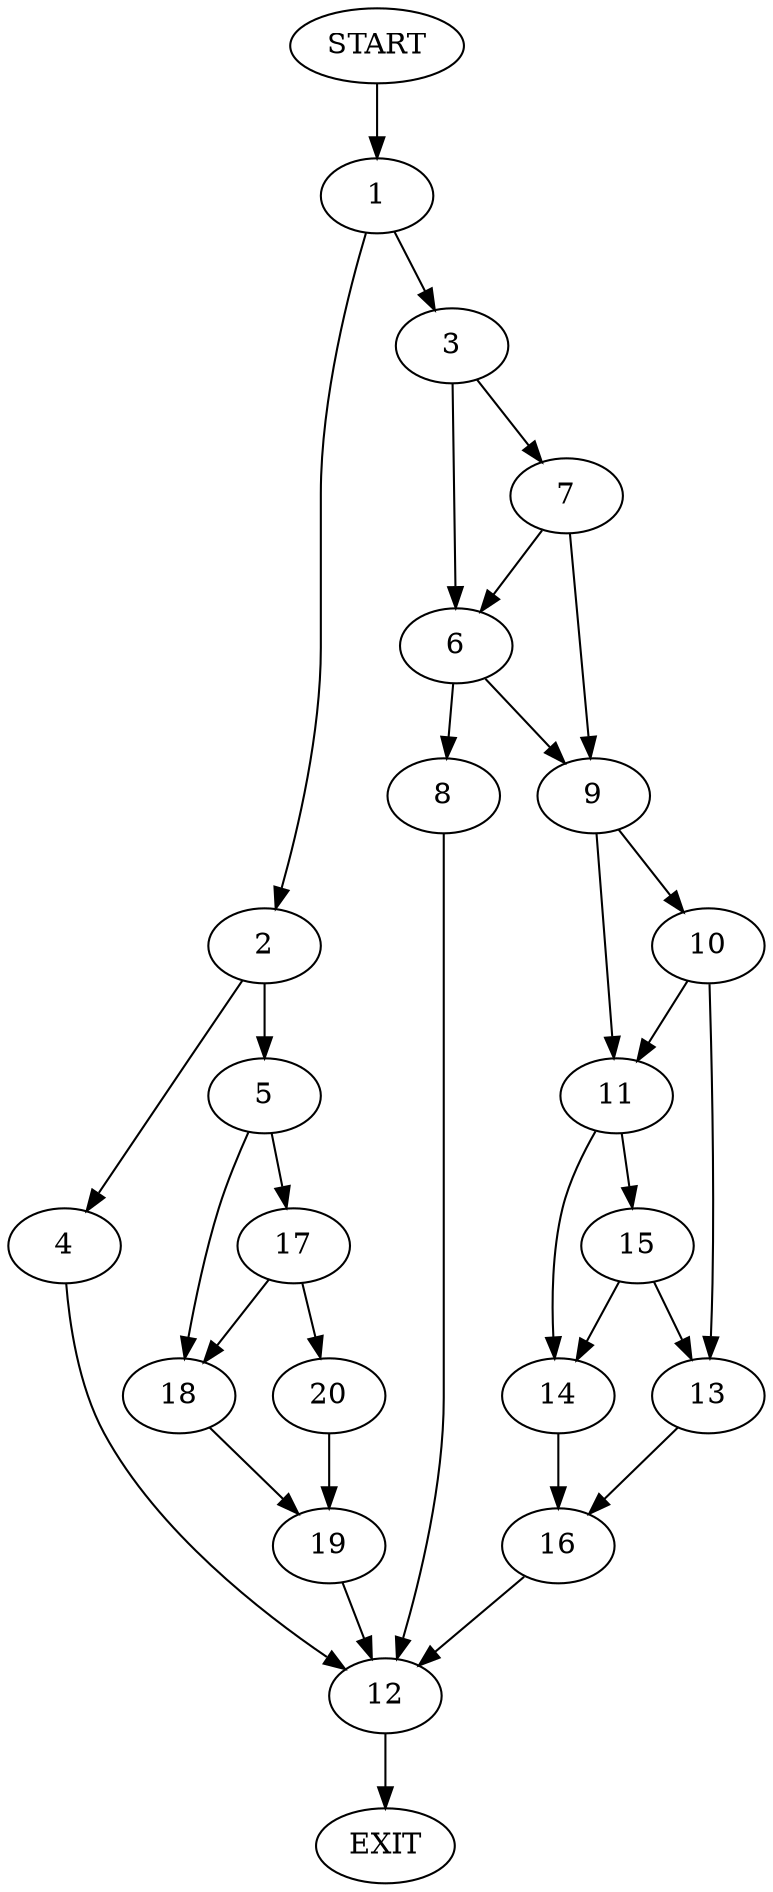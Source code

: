 digraph {
0 [label="START"];
1;
2;
3;
4;
5;
6;
7;
8;
9;
10;
11;
12;
13;
14;
15;
16;
17;
18;
19;
20;
21 [label="EXIT"];
0 -> 1;
1 -> 2;
1 -> 3;
2 -> 4;
2 -> 5;
3 -> 6;
3 -> 7;
6 -> 8;
6 -> 9;
7 -> 9;
7 -> 6;
9 -> 10;
9 -> 11;
8 -> 12;
12 -> 21;
10 -> 13;
10 -> 11;
11 -> 14;
11 -> 15;
13 -> 16;
14 -> 16;
15 -> 14;
15 -> 13;
16 -> 12;
5 -> 17;
5 -> 18;
4 -> 12;
18 -> 19;
17 -> 20;
17 -> 18;
20 -> 19;
19 -> 12;
}